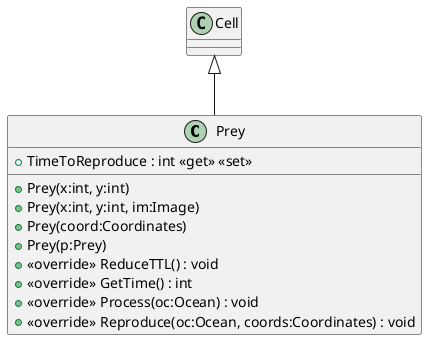 @startuml
class Prey {
    + Prey(x:int, y:int)
    + Prey(x:int, y:int, im:Image)
    + Prey(coord:Coordinates)
    + Prey(p:Prey)
    + TimeToReproduce : int <<get>> <<set>>
    + <<override>> ReduceTTL() : void
    + <<override>> GetTime() : int
    + <<override>> Process(oc:Ocean) : void
    + <<override>> Reproduce(oc:Ocean, coords:Coordinates) : void
}
Cell <|-- Prey
@enduml
